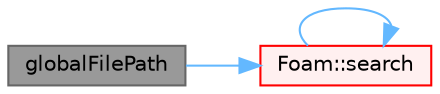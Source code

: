 digraph "globalFilePath"
{
 // LATEX_PDF_SIZE
  bgcolor="transparent";
  edge [fontname=Helvetica,fontsize=10,labelfontname=Helvetica,labelfontsize=10];
  node [fontname=Helvetica,fontsize=10,shape=box,height=0.2,width=0.4];
  rankdir="LR";
  Node1 [id="Node000001",label="globalFilePath",height=0.2,width=0.4,color="gray40", fillcolor="grey60", style="filled", fontcolor="black",tooltip=" "];
  Node1 -> Node2 [id="edge1_Node000001_Node000002",color="steelblue1",style="solid",tooltip=" "];
  Node2 [id="Node000002",label="Foam::search",height=0.2,width=0.4,color="red", fillcolor="#FFF0F0", style="filled",URL="$namespaceFoam.html#af960e9b0859dc8a5454cb180698f87f5",tooltip=" "];
  Node2 -> Node2 [id="edge2_Node000002_Node000002",color="steelblue1",style="solid",tooltip=" "];
}
